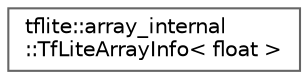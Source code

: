 digraph "Graphical Class Hierarchy"
{
 // LATEX_PDF_SIZE
  bgcolor="transparent";
  edge [fontname=Helvetica,fontsize=10,labelfontname=Helvetica,labelfontsize=10];
  node [fontname=Helvetica,fontsize=10,shape=box,height=0.2,width=0.4];
  rankdir="LR";
  Node0 [id="Node000000",label="tflite::array_internal\l::TfLiteArrayInfo\< float \>",height=0.2,width=0.4,color="grey40", fillcolor="white", style="filled",URL="$structtflite_1_1array__internal_1_1_tf_lite_array_info_3_01float_01_4.html",tooltip=" "];
}
